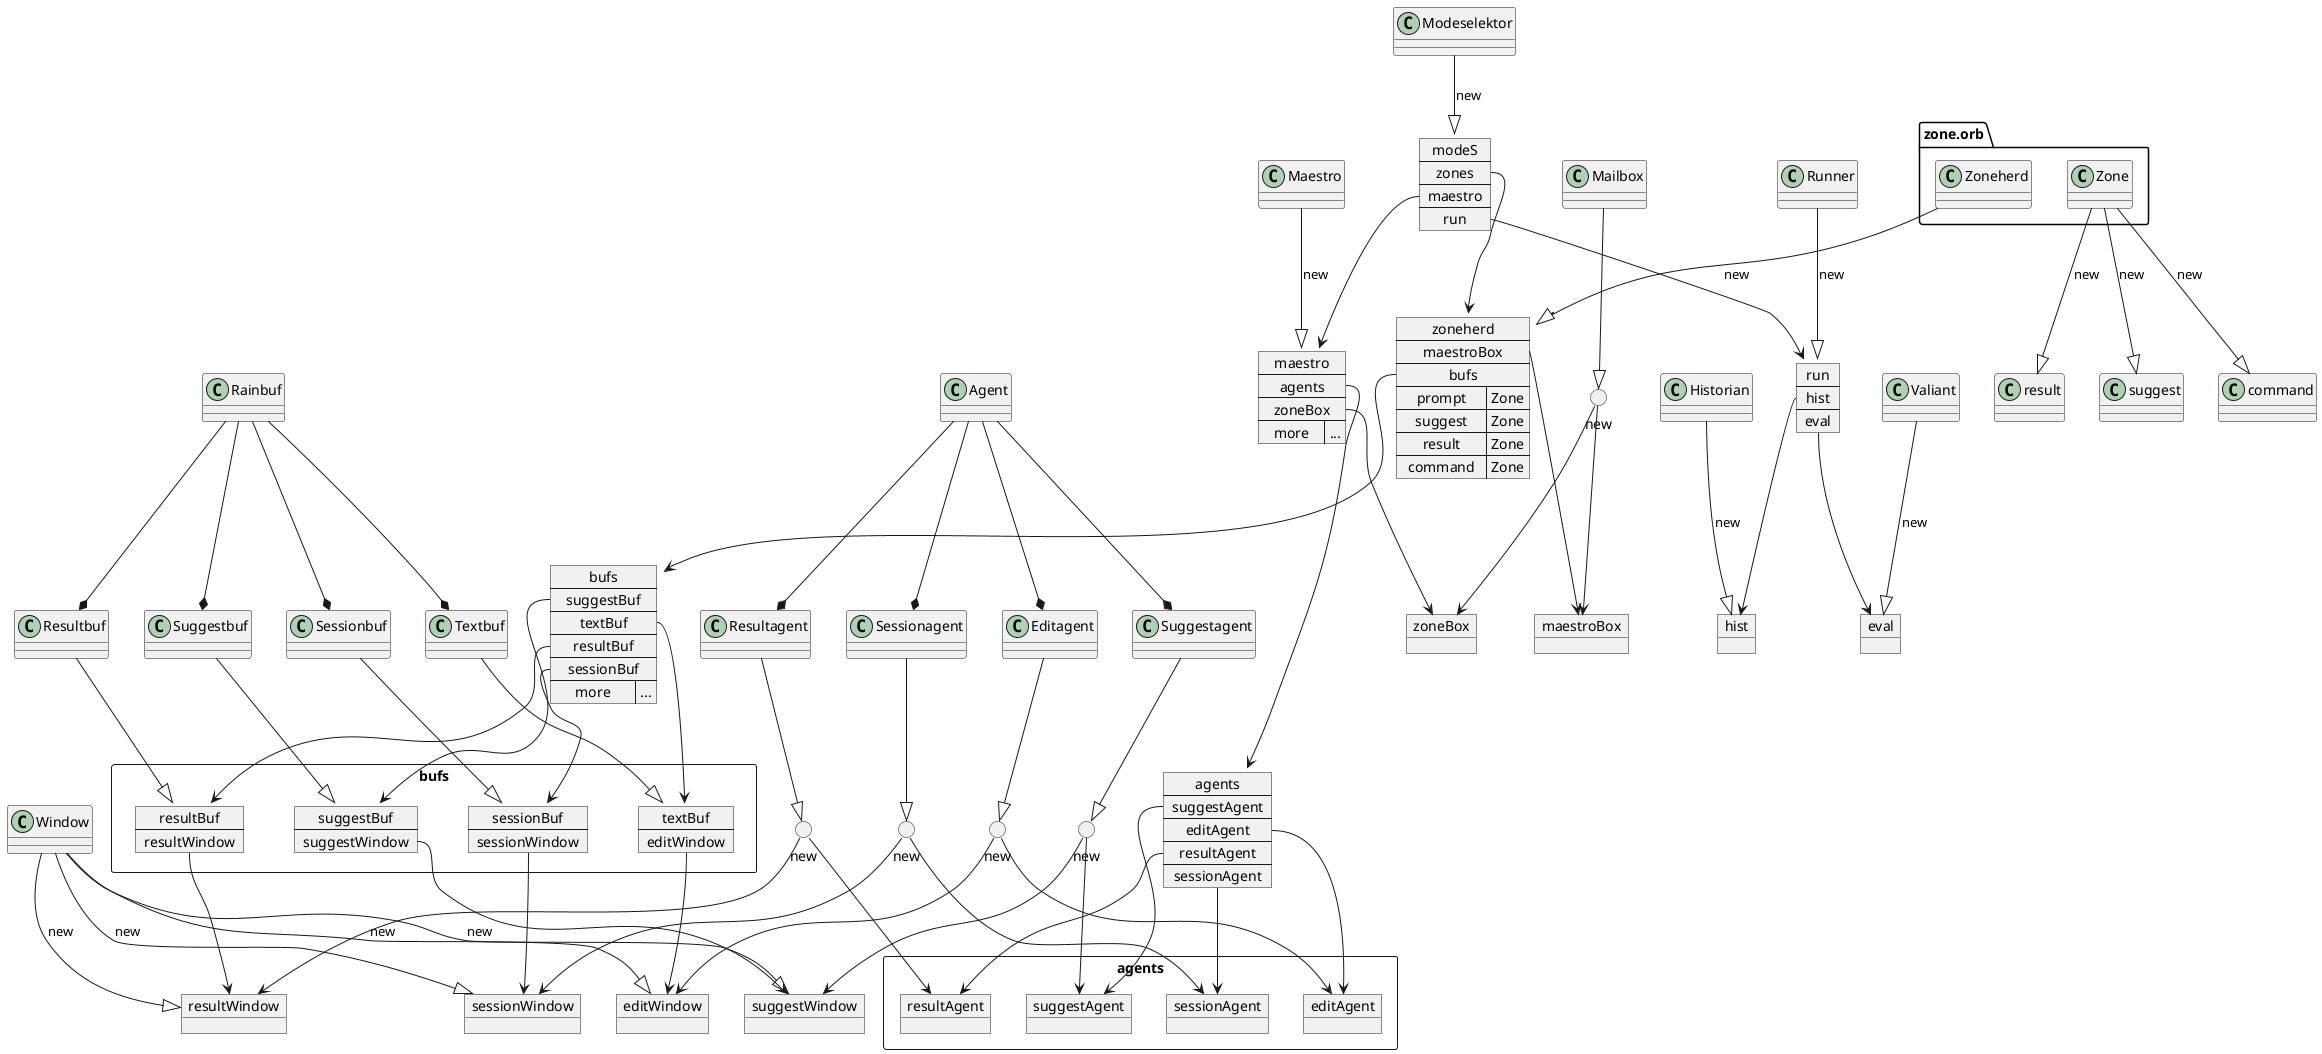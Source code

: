 
@startuml
class Modeselektor
class Historian
class Runner
package "zone.orb" as zone_orb <<Folder>> {
   class Zoneherd
   class Zone
}
class Valiant
class Maestro

class Agent
class Editagent
class Sessionagent
class Suggestagent
class Resultagent

Agent --* Editagent
Agent --* Sessionagent
Agent --* Suggestagent
Agent --* Resultagent


class Window
class Mailbox

class Rainbuf
class Textbuf
class Resultbuf
class Suggestbuf
class Sessionbuf

Rainbuf --* Textbuf
Rainbuf --* Resultbuf
Rainbuf --* Suggestbuf
Rainbuf --* Sessionbuf

object hist
object eval

object suggestWindow
object editWindow
object resultWindow
object sessionWindow

rectangle "bufs" as BUF {
   map suggestBuf {
      suggestWindow *--> suggestWindow
   }

   map textBuf {
      editWindow *--> editWindow
   }

   map resultBuf {
      resultWindow *--> resultWindow
   }

   map sessionBuf {
      sessionWindow *--> sessionWindow
   }
}

map bufs {
   suggestBuf *--> BUF.suggestBuf
   textBuf *--> BUF.textBuf
   resultBuf *--> BUF.resultBuf
   sessionBuf *--> BUF.sessionBuf
   more => ...
}

object zoneBox
object maestroBox

map zoneherd {
    maestroBox *--> maestroBox

    bufs *--> bufs
    prompt   => Zone
    suggest => Zone
    result  => Zone
    command => Zone
}

rectangle "agents" as AG {
object suggestAgent
object editAgent
object resultAgent
object sessionAgent
}


map agents {
   suggestAgent *--> AG.suggestAgent
   editAgent *--> AG.editAgent
   resultAgent *--> AG.resultAgent
   sessionAgent *--> AG.sessionAgent
}

map maestro {
   agents *--> agents
   zoneBox *--> zoneBox
   more => ...
}

map run {
   hist *--> hist
   eval *--> eval
}

map modeS {
   zones *--> zoneherd
   maestro *--> maestro
   run *--> run
}

circle "new" as newSuggestAgent
circle "new" as newEditAgent
circle "new" as newResultAgent
circle "new" as newSessionAgent

circle "new" as newZoneMailbox

Modeselektor --|> modeS : new
Runner --|> run : new
Zoneherd --|> zoneherd : new
Zone --|> suggest : new
Zone --|> command : new
Zone --|> result  : new
Historian --|> hist : new
Valiant --|> eval : new
Maestro --|> maestro : new

Suggestagent --|> newSuggestAgent
Editagent --|> newEditAgent
Resultagent --|> newResultAgent
Sessionagent --|> newSessionAgent
Window --|> suggestWindow : new
Window --|> editWindow : new
Window --|> resultWindow : new
Window --|> sessionWindow : new
newSuggestAgent --> suggestAgent
newSuggestAgent --> suggestWindow
newEditAgent --> editAgent
newEditAgent --> editWindow
newResultAgent --> resultAgent
newResultAgent --> resultWindow
newSessionAgent --> sessionAgent
newSessionAgent --> sessionWindow

Suggestbuf --|> suggestBuf
Resultbuf --|> resultBuf
Textbuf --|> textBuf
Sessionbuf --|> sessionBuf

Mailbox --|> newZoneMailbox
newZoneMailbox --> zoneBox
newZoneMailbox --> maestroBox

@enduml
